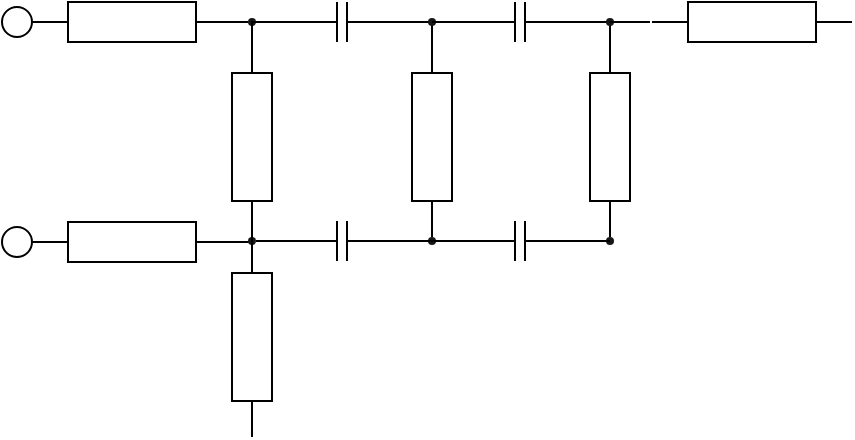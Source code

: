 <mxfile version="15.5.8" type="github">
  <diagram id="g9-vf1KmViCmTDRuJo9O" name="ページ1">
    <mxGraphModel dx="323" dy="542" grid="1" gridSize="10" guides="1" tooltips="1" connect="1" arrows="1" fold="1" page="1" pageScale="1" pageWidth="827" pageHeight="1169" math="0" shadow="0">
      <root>
        <mxCell id="0" />
        <mxCell id="1" parent="0" />
        <mxCell id="YzEcjVWeZ7RJyhcpAwao-1" value="" style="pointerEvents=1;verticalLabelPosition=bottom;shadow=0;dashed=0;align=center;html=1;verticalAlign=top;shape=mxgraph.electrical.resistors.resistor_1;fontSize=20;strokeWidth=1;" vertex="1" parent="1">
          <mxGeometry x="150" y="340" width="100" height="20" as="geometry" />
        </mxCell>
        <mxCell id="YzEcjVWeZ7RJyhcpAwao-2" value="" style="verticalLabelPosition=bottom;shadow=0;dashed=0;align=center;html=1;verticalAlign=top;strokeWidth=1;shape=ellipse;perimeter=ellipsePerimeter;fontSize=20;" vertex="1" parent="1">
          <mxGeometry x="135" y="342.5" width="15" height="15" as="geometry" />
        </mxCell>
        <mxCell id="YzEcjVWeZ7RJyhcpAwao-3" value="" style="pointerEvents=1;verticalLabelPosition=bottom;shadow=0;dashed=0;align=center;html=1;verticalAlign=top;shape=mxgraph.electrical.resistors.resistor_1;fontSize=20;strokeWidth=1;" vertex="1" parent="1">
          <mxGeometry x="150" y="450" width="100" height="20" as="geometry" />
        </mxCell>
        <mxCell id="YzEcjVWeZ7RJyhcpAwao-4" value="" style="verticalLabelPosition=bottom;shadow=0;dashed=0;align=center;html=1;verticalAlign=top;strokeWidth=1;shape=ellipse;perimeter=ellipsePerimeter;fontSize=20;" vertex="1" parent="1">
          <mxGeometry x="135" y="452.5" width="15" height="15" as="geometry" />
        </mxCell>
        <mxCell id="YzEcjVWeZ7RJyhcpAwao-5" value="" style="pointerEvents=1;verticalLabelPosition=bottom;shadow=0;dashed=0;align=center;html=1;verticalAlign=top;shape=mxgraph.electrical.resistors.resistor_1;fontSize=20;strokeWidth=1;direction=south;" vertex="1" parent="1">
          <mxGeometry x="250" y="357.5" width="20" height="100" as="geometry" />
        </mxCell>
        <mxCell id="YzEcjVWeZ7RJyhcpAwao-7" value="" style="endArrow=none;html=1;rounded=0;fontSize=20;strokeWidth=1;jumpSize=1;exitX=1;exitY=0.5;exitDx=0;exitDy=0;exitPerimeter=0;entryX=1;entryY=0.5;entryDx=0;entryDy=0;entryPerimeter=0;" edge="1" parent="1" source="YzEcjVWeZ7RJyhcpAwao-3" target="YzEcjVWeZ7RJyhcpAwao-5">
          <mxGeometry width="50" height="50" relative="1" as="geometry">
            <mxPoint x="280" y="490" as="sourcePoint" />
            <mxPoint x="320" y="480" as="targetPoint" />
            <Array as="points">
              <mxPoint x="260" y="460" />
            </Array>
          </mxGeometry>
        </mxCell>
        <mxCell id="YzEcjVWeZ7RJyhcpAwao-8" value="" style="endArrow=none;html=1;rounded=0;fontSize=20;strokeWidth=1;jumpSize=1;entryX=1;entryY=0.5;entryDx=0;entryDy=0;entryPerimeter=0;exitX=0;exitY=0.5;exitDx=0;exitDy=0;exitPerimeter=0;startArrow=none;" edge="1" parent="1" source="YzEcjVWeZ7RJyhcpAwao-13" target="YzEcjVWeZ7RJyhcpAwao-1">
          <mxGeometry width="50" height="50" relative="1" as="geometry">
            <mxPoint x="270" y="350" as="sourcePoint" />
            <mxPoint x="250" y="345" as="targetPoint" />
            <Array as="points" />
          </mxGeometry>
        </mxCell>
        <mxCell id="YzEcjVWeZ7RJyhcpAwao-25" style="edgeStyle=orthogonalEdgeStyle;rounded=0;jumpSize=1;orthogonalLoop=1;jettySize=auto;html=1;exitX=1;exitY=0.5;exitDx=0;exitDy=0;entryX=0.043;entryY=0.51;entryDx=0;entryDy=0;entryPerimeter=0;fontSize=20;endArrow=none;endFill=0;strokeWidth=1;" edge="1" parent="1" source="YzEcjVWeZ7RJyhcpAwao-9" target="YzEcjVWeZ7RJyhcpAwao-24">
          <mxGeometry relative="1" as="geometry" />
        </mxCell>
        <mxCell id="YzEcjVWeZ7RJyhcpAwao-9" value="" style="ellipse;whiteSpace=wrap;html=1;aspect=fixed;fontSize=20;strokeWidth=1;align=center;strokeColor=none;fillColor=#171717;" vertex="1" parent="1">
          <mxGeometry x="258" y="457.5" width="4" height="4" as="geometry" />
        </mxCell>
        <mxCell id="YzEcjVWeZ7RJyhcpAwao-13" value="" style="ellipse;whiteSpace=wrap;html=1;aspect=fixed;fontSize=20;strokeWidth=1;align=center;strokeColor=none;fillColor=#171717;" vertex="1" parent="1">
          <mxGeometry x="258.0" y="348" width="4" height="4" as="geometry" />
        </mxCell>
        <mxCell id="YzEcjVWeZ7RJyhcpAwao-14" value="" style="endArrow=none;html=1;rounded=0;fontSize=20;strokeWidth=1;jumpSize=1;entryX=1;entryY=0.5;entryDx=0;entryDy=0;entryPerimeter=0;exitX=0;exitY=0.5;exitDx=0;exitDy=0;exitPerimeter=0;" edge="1" parent="1" source="YzEcjVWeZ7RJyhcpAwao-5" target="YzEcjVWeZ7RJyhcpAwao-13">
          <mxGeometry width="50" height="50" relative="1" as="geometry">
            <mxPoint x="260" y="357.5" as="sourcePoint" />
            <mxPoint x="250" y="350" as="targetPoint" />
            <Array as="points">
              <mxPoint x="260" y="350" />
            </Array>
          </mxGeometry>
        </mxCell>
        <mxCell id="YzEcjVWeZ7RJyhcpAwao-18" style="edgeStyle=orthogonalEdgeStyle;rounded=0;jumpSize=1;orthogonalLoop=1;jettySize=auto;html=1;exitX=0;exitY=0.5;exitDx=0;exitDy=0;exitPerimeter=0;fontSize=20;endArrow=none;endFill=0;strokeWidth=1;" edge="1" parent="1" source="YzEcjVWeZ7RJyhcpAwao-17">
          <mxGeometry relative="1" as="geometry">
            <mxPoint x="260" y="350" as="targetPoint" />
          </mxGeometry>
        </mxCell>
        <mxCell id="YzEcjVWeZ7RJyhcpAwao-19" style="edgeStyle=orthogonalEdgeStyle;rounded=0;jumpSize=1;orthogonalLoop=1;jettySize=auto;html=1;exitX=1;exitY=0.5;exitDx=0;exitDy=0;exitPerimeter=0;fontSize=20;endArrow=none;endFill=0;strokeWidth=1;" edge="1" parent="1" source="YzEcjVWeZ7RJyhcpAwao-17">
          <mxGeometry relative="1" as="geometry">
            <mxPoint x="350" y="350" as="targetPoint" />
          </mxGeometry>
        </mxCell>
        <mxCell id="YzEcjVWeZ7RJyhcpAwao-17" value="" style="pointerEvents=1;verticalLabelPosition=bottom;shadow=0;dashed=0;align=center;html=1;verticalAlign=top;shape=mxgraph.electrical.capacitors.capacitor_1;fontSize=20;strokeWidth=1;fillColor=#171717;" vertex="1" parent="1">
          <mxGeometry x="280" y="340" width="50" height="20" as="geometry" />
        </mxCell>
        <mxCell id="YzEcjVWeZ7RJyhcpAwao-30" style="edgeStyle=orthogonalEdgeStyle;rounded=0;jumpSize=1;orthogonalLoop=1;jettySize=auto;html=1;exitX=0;exitY=0.5;exitDx=0;exitDy=0;exitPerimeter=0;fontSize=20;endArrow=none;endFill=0;strokeWidth=1;" edge="1" parent="1" source="YzEcjVWeZ7RJyhcpAwao-20">
          <mxGeometry relative="1" as="geometry">
            <mxPoint x="350.02" y="350" as="targetPoint" />
          </mxGeometry>
        </mxCell>
        <mxCell id="YzEcjVWeZ7RJyhcpAwao-20" value="" style="pointerEvents=1;verticalLabelPosition=bottom;shadow=0;dashed=0;align=center;html=1;verticalAlign=top;shape=mxgraph.electrical.resistors.resistor_1;fontSize=20;strokeWidth=1;direction=south;" vertex="1" parent="1">
          <mxGeometry x="340" y="357.5" width="20" height="100" as="geometry" />
        </mxCell>
        <mxCell id="YzEcjVWeZ7RJyhcpAwao-21" value="" style="ellipse;whiteSpace=wrap;html=1;aspect=fixed;fontSize=20;strokeWidth=1;align=center;strokeColor=none;fillColor=#171717;" vertex="1" parent="1">
          <mxGeometry x="348" y="457.5" width="4" height="4" as="geometry" />
        </mxCell>
        <mxCell id="YzEcjVWeZ7RJyhcpAwao-22" value="" style="ellipse;whiteSpace=wrap;html=1;aspect=fixed;fontSize=20;strokeWidth=1;align=center;strokeColor=none;fillColor=#171717;" vertex="1" parent="1">
          <mxGeometry x="348.0" y="348" width="4" height="4" as="geometry" />
        </mxCell>
        <mxCell id="YzEcjVWeZ7RJyhcpAwao-23" style="edgeStyle=orthogonalEdgeStyle;rounded=0;jumpSize=1;orthogonalLoop=1;jettySize=auto;html=1;exitX=0;exitY=0.5;exitDx=0;exitDy=0;exitPerimeter=0;fontSize=20;endArrow=none;endFill=0;strokeWidth=1;" edge="1" parent="1">
          <mxGeometry relative="1" as="geometry">
            <mxPoint x="350" y="350" as="targetPoint" />
            <mxPoint x="370" y="350" as="sourcePoint" />
          </mxGeometry>
        </mxCell>
        <mxCell id="YzEcjVWeZ7RJyhcpAwao-28" style="edgeStyle=orthogonalEdgeStyle;rounded=0;jumpSize=1;orthogonalLoop=1;jettySize=auto;html=1;entryX=0.5;entryY=0.5;entryDx=0;entryDy=0;entryPerimeter=0;fontSize=20;endArrow=none;endFill=0;strokeWidth=1;" edge="1" parent="1" source="YzEcjVWeZ7RJyhcpAwao-24" target="YzEcjVWeZ7RJyhcpAwao-21">
          <mxGeometry relative="1" as="geometry" />
        </mxCell>
        <mxCell id="YzEcjVWeZ7RJyhcpAwao-24" value="" style="pointerEvents=1;verticalLabelPosition=bottom;shadow=0;dashed=0;align=center;html=1;verticalAlign=top;shape=mxgraph.electrical.capacitors.capacitor_1;fontSize=20;strokeWidth=1;fillColor=#171717;" vertex="1" parent="1">
          <mxGeometry x="280" y="449.5" width="50" height="20" as="geometry" />
        </mxCell>
        <mxCell id="YzEcjVWeZ7RJyhcpAwao-31" value="" style="pointerEvents=1;verticalLabelPosition=bottom;shadow=0;dashed=0;align=center;html=1;verticalAlign=top;shape=mxgraph.electrical.resistors.resistor_1;fontSize=20;strokeWidth=1;direction=south;" vertex="1" parent="1">
          <mxGeometry x="250" y="457.5" width="20" height="100" as="geometry" />
        </mxCell>
        <mxCell id="YzEcjVWeZ7RJyhcpAwao-32" style="edgeStyle=orthogonalEdgeStyle;rounded=0;jumpSize=1;orthogonalLoop=1;jettySize=auto;html=1;exitX=1;exitY=0.5;exitDx=0;exitDy=0;exitPerimeter=0;fontSize=20;endArrow=none;endFill=0;strokeWidth=1;" edge="1" parent="1" source="YzEcjVWeZ7RJyhcpAwao-33">
          <mxGeometry relative="1" as="geometry">
            <mxPoint x="439" y="350" as="targetPoint" />
          </mxGeometry>
        </mxCell>
        <mxCell id="YzEcjVWeZ7RJyhcpAwao-33" value="" style="pointerEvents=1;verticalLabelPosition=bottom;shadow=0;dashed=0;align=center;html=1;verticalAlign=top;shape=mxgraph.electrical.capacitors.capacitor_1;fontSize=20;strokeWidth=1;fillColor=#171717;" vertex="1" parent="1">
          <mxGeometry x="369" y="340" width="50" height="20" as="geometry" />
        </mxCell>
        <mxCell id="YzEcjVWeZ7RJyhcpAwao-34" style="edgeStyle=orthogonalEdgeStyle;rounded=0;jumpSize=1;orthogonalLoop=1;jettySize=auto;html=1;exitX=0;exitY=0.5;exitDx=0;exitDy=0;exitPerimeter=0;fontSize=20;endArrow=none;endFill=0;strokeWidth=1;" edge="1" parent="1" source="YzEcjVWeZ7RJyhcpAwao-35">
          <mxGeometry relative="1" as="geometry">
            <mxPoint x="439.02" y="350" as="targetPoint" />
          </mxGeometry>
        </mxCell>
        <mxCell id="YzEcjVWeZ7RJyhcpAwao-35" value="" style="pointerEvents=1;verticalLabelPosition=bottom;shadow=0;dashed=0;align=center;html=1;verticalAlign=top;shape=mxgraph.electrical.resistors.resistor_1;fontSize=20;strokeWidth=1;direction=south;" vertex="1" parent="1">
          <mxGeometry x="429" y="357.5" width="20" height="100" as="geometry" />
        </mxCell>
        <mxCell id="YzEcjVWeZ7RJyhcpAwao-36" value="" style="ellipse;whiteSpace=wrap;html=1;aspect=fixed;fontSize=20;strokeWidth=1;align=center;strokeColor=none;fillColor=#171717;" vertex="1" parent="1">
          <mxGeometry x="437" y="457.5" width="4" height="4" as="geometry" />
        </mxCell>
        <mxCell id="YzEcjVWeZ7RJyhcpAwao-37" value="" style="ellipse;whiteSpace=wrap;html=1;aspect=fixed;fontSize=20;strokeWidth=1;align=center;strokeColor=none;fillColor=#171717;" vertex="1" parent="1">
          <mxGeometry x="437.0" y="348" width="4" height="4" as="geometry" />
        </mxCell>
        <mxCell id="YzEcjVWeZ7RJyhcpAwao-38" style="edgeStyle=orthogonalEdgeStyle;rounded=0;jumpSize=1;orthogonalLoop=1;jettySize=auto;html=1;exitX=0;exitY=0.5;exitDx=0;exitDy=0;exitPerimeter=0;fontSize=20;endArrow=none;endFill=0;strokeWidth=1;" edge="1" parent="1">
          <mxGeometry relative="1" as="geometry">
            <mxPoint x="439" y="350" as="targetPoint" />
            <mxPoint x="459" y="350" as="sourcePoint" />
          </mxGeometry>
        </mxCell>
        <mxCell id="YzEcjVWeZ7RJyhcpAwao-39" style="edgeStyle=orthogonalEdgeStyle;rounded=0;jumpSize=1;orthogonalLoop=1;jettySize=auto;html=1;entryX=0.5;entryY=0.5;entryDx=0;entryDy=0;entryPerimeter=0;fontSize=20;endArrow=none;endFill=0;strokeWidth=1;" edge="1" parent="1" source="YzEcjVWeZ7RJyhcpAwao-40" target="YzEcjVWeZ7RJyhcpAwao-36">
          <mxGeometry relative="1" as="geometry" />
        </mxCell>
        <mxCell id="YzEcjVWeZ7RJyhcpAwao-41" style="edgeStyle=orthogonalEdgeStyle;rounded=0;jumpSize=1;orthogonalLoop=1;jettySize=auto;html=1;fontSize=20;endArrow=none;endFill=0;strokeWidth=1;" edge="1" parent="1" source="YzEcjVWeZ7RJyhcpAwao-40">
          <mxGeometry relative="1" as="geometry">
            <mxPoint x="350" y="459.5" as="targetPoint" />
          </mxGeometry>
        </mxCell>
        <mxCell id="YzEcjVWeZ7RJyhcpAwao-40" value="" style="pointerEvents=1;verticalLabelPosition=bottom;shadow=0;dashed=0;align=center;html=1;verticalAlign=top;shape=mxgraph.electrical.capacitors.capacitor_1;fontSize=20;strokeWidth=1;fillColor=#171717;" vertex="1" parent="1">
          <mxGeometry x="369" y="449.5" width="50" height="20" as="geometry" />
        </mxCell>
        <mxCell id="YzEcjVWeZ7RJyhcpAwao-42" value="" style="pointerEvents=1;verticalLabelPosition=bottom;shadow=0;dashed=0;align=center;html=1;verticalAlign=top;shape=mxgraph.electrical.resistors.resistor_1;fontSize=20;strokeWidth=1;direction=west;" vertex="1" parent="1">
          <mxGeometry x="460" y="340" width="100" height="20" as="geometry" />
        </mxCell>
      </root>
    </mxGraphModel>
  </diagram>
</mxfile>
